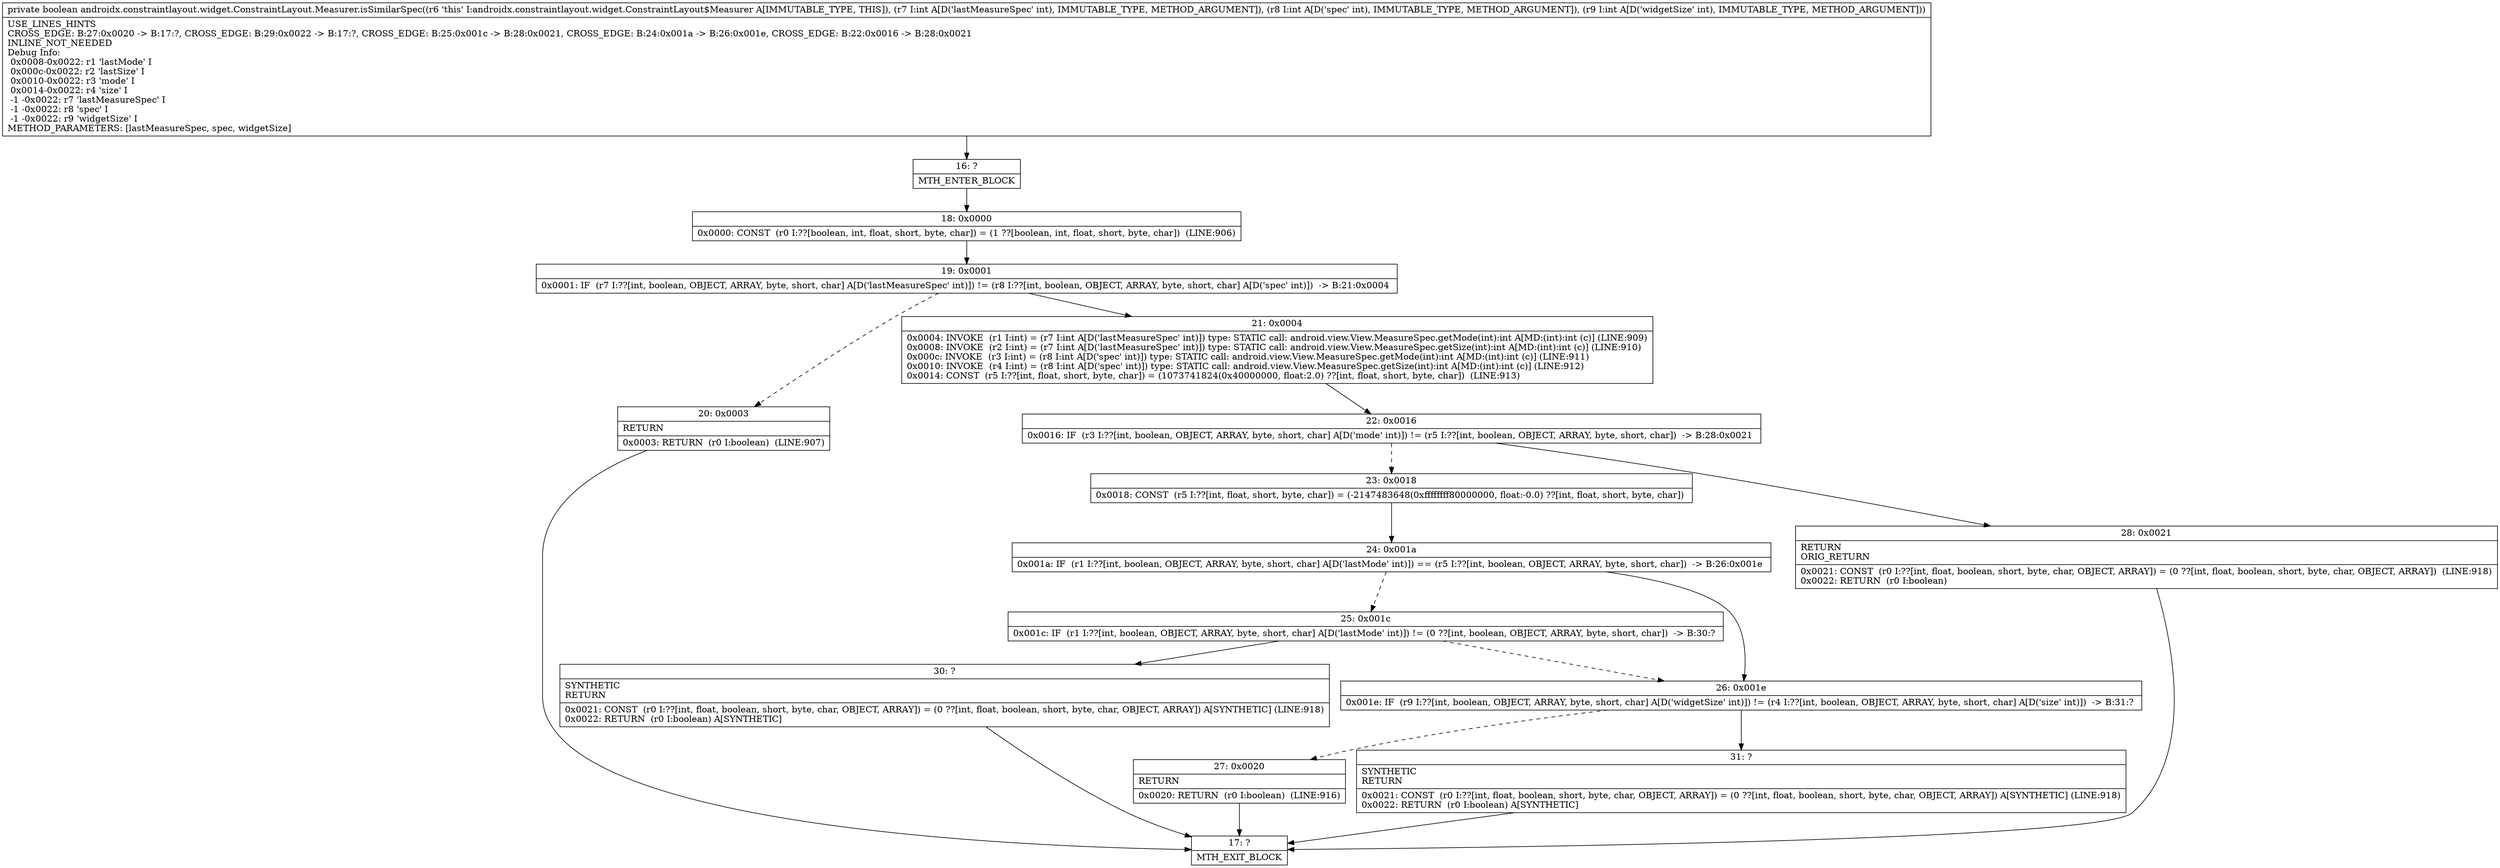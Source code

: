 digraph "CFG forandroidx.constraintlayout.widget.ConstraintLayout.Measurer.isSimilarSpec(III)Z" {
Node_16 [shape=record,label="{16\:\ ?|MTH_ENTER_BLOCK\l}"];
Node_18 [shape=record,label="{18\:\ 0x0000|0x0000: CONST  (r0 I:??[boolean, int, float, short, byte, char]) = (1 ??[boolean, int, float, short, byte, char])  (LINE:906)\l}"];
Node_19 [shape=record,label="{19\:\ 0x0001|0x0001: IF  (r7 I:??[int, boolean, OBJECT, ARRAY, byte, short, char] A[D('lastMeasureSpec' int)]) != (r8 I:??[int, boolean, OBJECT, ARRAY, byte, short, char] A[D('spec' int)])  \-\> B:21:0x0004 \l}"];
Node_20 [shape=record,label="{20\:\ 0x0003|RETURN\l|0x0003: RETURN  (r0 I:boolean)  (LINE:907)\l}"];
Node_17 [shape=record,label="{17\:\ ?|MTH_EXIT_BLOCK\l}"];
Node_21 [shape=record,label="{21\:\ 0x0004|0x0004: INVOKE  (r1 I:int) = (r7 I:int A[D('lastMeasureSpec' int)]) type: STATIC call: android.view.View.MeasureSpec.getMode(int):int A[MD:(int):int (c)] (LINE:909)\l0x0008: INVOKE  (r2 I:int) = (r7 I:int A[D('lastMeasureSpec' int)]) type: STATIC call: android.view.View.MeasureSpec.getSize(int):int A[MD:(int):int (c)] (LINE:910)\l0x000c: INVOKE  (r3 I:int) = (r8 I:int A[D('spec' int)]) type: STATIC call: android.view.View.MeasureSpec.getMode(int):int A[MD:(int):int (c)] (LINE:911)\l0x0010: INVOKE  (r4 I:int) = (r8 I:int A[D('spec' int)]) type: STATIC call: android.view.View.MeasureSpec.getSize(int):int A[MD:(int):int (c)] (LINE:912)\l0x0014: CONST  (r5 I:??[int, float, short, byte, char]) = (1073741824(0x40000000, float:2.0) ??[int, float, short, byte, char])  (LINE:913)\l}"];
Node_22 [shape=record,label="{22\:\ 0x0016|0x0016: IF  (r3 I:??[int, boolean, OBJECT, ARRAY, byte, short, char] A[D('mode' int)]) != (r5 I:??[int, boolean, OBJECT, ARRAY, byte, short, char])  \-\> B:28:0x0021 \l}"];
Node_23 [shape=record,label="{23\:\ 0x0018|0x0018: CONST  (r5 I:??[int, float, short, byte, char]) = (\-2147483648(0xffffffff80000000, float:\-0.0) ??[int, float, short, byte, char]) \l}"];
Node_24 [shape=record,label="{24\:\ 0x001a|0x001a: IF  (r1 I:??[int, boolean, OBJECT, ARRAY, byte, short, char] A[D('lastMode' int)]) == (r5 I:??[int, boolean, OBJECT, ARRAY, byte, short, char])  \-\> B:26:0x001e \l}"];
Node_25 [shape=record,label="{25\:\ 0x001c|0x001c: IF  (r1 I:??[int, boolean, OBJECT, ARRAY, byte, short, char] A[D('lastMode' int)]) != (0 ??[int, boolean, OBJECT, ARRAY, byte, short, char])  \-\> B:30:? \l}"];
Node_30 [shape=record,label="{30\:\ ?|SYNTHETIC\lRETURN\l|0x0021: CONST  (r0 I:??[int, float, boolean, short, byte, char, OBJECT, ARRAY]) = (0 ??[int, float, boolean, short, byte, char, OBJECT, ARRAY]) A[SYNTHETIC] (LINE:918)\l0x0022: RETURN  (r0 I:boolean) A[SYNTHETIC]\l}"];
Node_26 [shape=record,label="{26\:\ 0x001e|0x001e: IF  (r9 I:??[int, boolean, OBJECT, ARRAY, byte, short, char] A[D('widgetSize' int)]) != (r4 I:??[int, boolean, OBJECT, ARRAY, byte, short, char] A[D('size' int)])  \-\> B:31:? \l}"];
Node_27 [shape=record,label="{27\:\ 0x0020|RETURN\l|0x0020: RETURN  (r0 I:boolean)  (LINE:916)\l}"];
Node_31 [shape=record,label="{31\:\ ?|SYNTHETIC\lRETURN\l|0x0021: CONST  (r0 I:??[int, float, boolean, short, byte, char, OBJECT, ARRAY]) = (0 ??[int, float, boolean, short, byte, char, OBJECT, ARRAY]) A[SYNTHETIC] (LINE:918)\l0x0022: RETURN  (r0 I:boolean) A[SYNTHETIC]\l}"];
Node_28 [shape=record,label="{28\:\ 0x0021|RETURN\lORIG_RETURN\l|0x0021: CONST  (r0 I:??[int, float, boolean, short, byte, char, OBJECT, ARRAY]) = (0 ??[int, float, boolean, short, byte, char, OBJECT, ARRAY])  (LINE:918)\l0x0022: RETURN  (r0 I:boolean) \l}"];
MethodNode[shape=record,label="{private boolean androidx.constraintlayout.widget.ConstraintLayout.Measurer.isSimilarSpec((r6 'this' I:androidx.constraintlayout.widget.ConstraintLayout$Measurer A[IMMUTABLE_TYPE, THIS]), (r7 I:int A[D('lastMeasureSpec' int), IMMUTABLE_TYPE, METHOD_ARGUMENT]), (r8 I:int A[D('spec' int), IMMUTABLE_TYPE, METHOD_ARGUMENT]), (r9 I:int A[D('widgetSize' int), IMMUTABLE_TYPE, METHOD_ARGUMENT]))  | USE_LINES_HINTS\lCROSS_EDGE: B:27:0x0020 \-\> B:17:?, CROSS_EDGE: B:29:0x0022 \-\> B:17:?, CROSS_EDGE: B:25:0x001c \-\> B:28:0x0021, CROSS_EDGE: B:24:0x001a \-\> B:26:0x001e, CROSS_EDGE: B:22:0x0016 \-\> B:28:0x0021\lINLINE_NOT_NEEDED\lDebug Info:\l  0x0008\-0x0022: r1 'lastMode' I\l  0x000c\-0x0022: r2 'lastSize' I\l  0x0010\-0x0022: r3 'mode' I\l  0x0014\-0x0022: r4 'size' I\l  \-1 \-0x0022: r7 'lastMeasureSpec' I\l  \-1 \-0x0022: r8 'spec' I\l  \-1 \-0x0022: r9 'widgetSize' I\lMETHOD_PARAMETERS: [lastMeasureSpec, spec, widgetSize]\l}"];
MethodNode -> Node_16;Node_16 -> Node_18;
Node_18 -> Node_19;
Node_19 -> Node_20[style=dashed];
Node_19 -> Node_21;
Node_20 -> Node_17;
Node_21 -> Node_22;
Node_22 -> Node_23[style=dashed];
Node_22 -> Node_28;
Node_23 -> Node_24;
Node_24 -> Node_25[style=dashed];
Node_24 -> Node_26;
Node_25 -> Node_26[style=dashed];
Node_25 -> Node_30;
Node_30 -> Node_17;
Node_26 -> Node_27[style=dashed];
Node_26 -> Node_31;
Node_27 -> Node_17;
Node_31 -> Node_17;
Node_28 -> Node_17;
}

